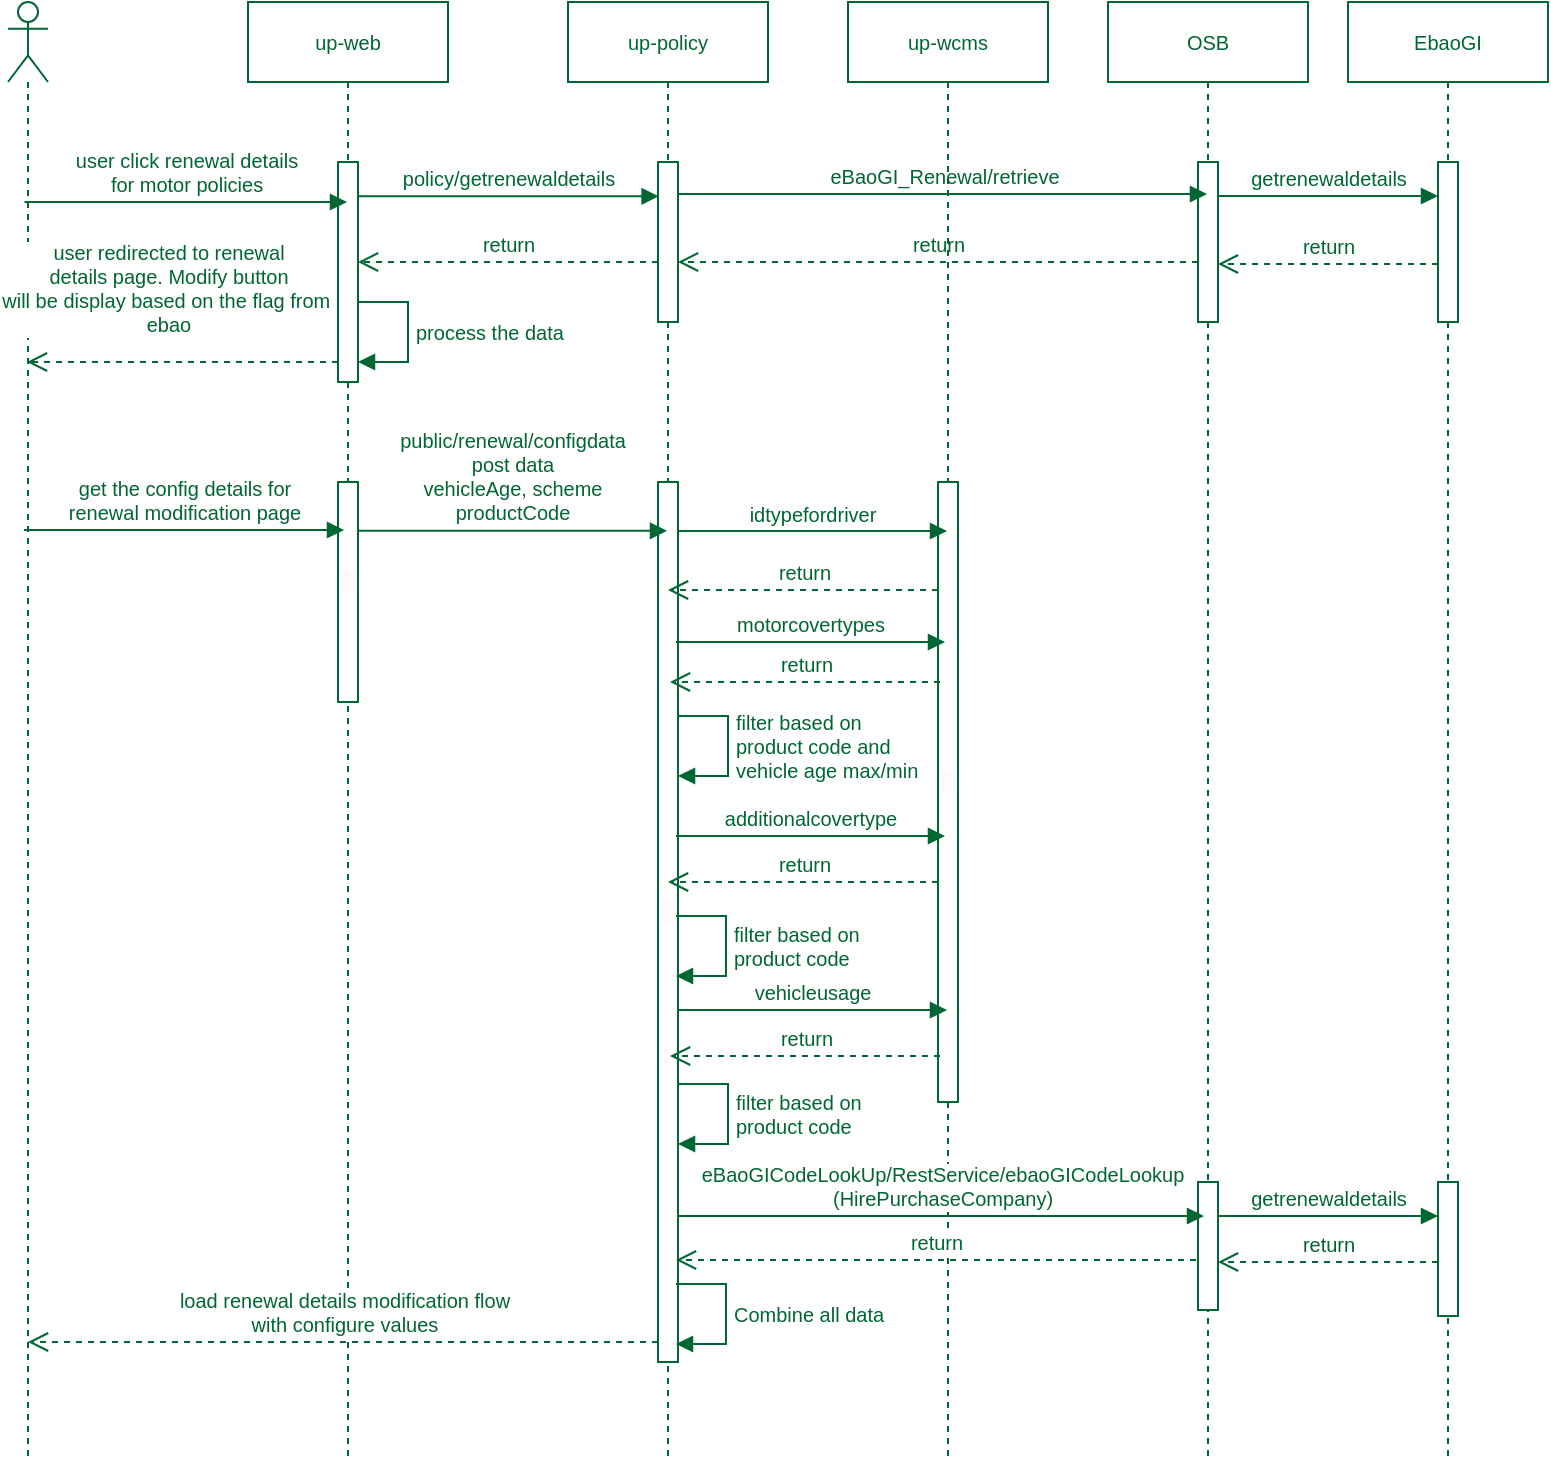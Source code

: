 <mxfile version="23.0.2" type="github">
  <diagram name="Page-1" id="ukA0F4SWRje2rj7lY2_e">
    <mxGraphModel dx="1079" dy="550" grid="1" gridSize="10" guides="1" tooltips="1" connect="1" arrows="1" fold="1" page="1" pageScale="1" pageWidth="850" pageHeight="1100" math="0" shadow="0">
      <root>
        <mxCell id="0" />
        <mxCell id="1" parent="0" />
        <mxCell id="ESVSbIxXklOT70kNcV42-1" value="" style="shape=umlLifeline;perimeter=lifelinePerimeter;whiteSpace=wrap;html=1;container=1;dropTarget=0;collapsible=0;recursiveResize=0;outlineConnect=0;portConstraint=eastwest;newEdgeStyle={&quot;curved&quot;:0,&quot;rounded&quot;:0};participant=umlActor;fontSize=10;fontColor=#006633;strokeColor=#006633;" parent="1" vertex="1">
          <mxGeometry x="70" y="80" width="20" height="730" as="geometry" />
        </mxCell>
        <mxCell id="ESVSbIxXklOT70kNcV42-3" value="OSB" style="shape=umlLifeline;perimeter=lifelinePerimeter;whiteSpace=wrap;html=1;container=1;dropTarget=0;collapsible=0;recursiveResize=0;outlineConnect=0;portConstraint=eastwest;newEdgeStyle={&quot;curved&quot;:0,&quot;rounded&quot;:0};fontSize=10;fontColor=#006633;strokeColor=#006633;" parent="1" vertex="1">
          <mxGeometry x="620" y="80" width="100" height="730" as="geometry" />
        </mxCell>
        <mxCell id="wgJ0XbnM3YGV2N-beF-w-2" value="" style="html=1;points=[[0,0,0,0,5],[0,1,0,0,-5],[1,0,0,0,5],[1,1,0,0,-5]];perimeter=orthogonalPerimeter;outlineConnect=0;targetShapes=umlLifeline;portConstraint=eastwest;newEdgeStyle={&quot;curved&quot;:0,&quot;rounded&quot;:0};fontSize=10;fontColor=#006633;strokeColor=#006633;" parent="ESVSbIxXklOT70kNcV42-3" vertex="1">
          <mxGeometry x="45" y="80" width="10" height="80" as="geometry" />
        </mxCell>
        <mxCell id="Iozy2Il5neqRcBYpykL1-22" value="" style="html=1;points=[[0,0,0,0,5],[0,1,0,0,-5],[1,0,0,0,5],[1,1,0,0,-5]];perimeter=orthogonalPerimeter;outlineConnect=0;targetShapes=umlLifeline;portConstraint=eastwest;newEdgeStyle={&quot;curved&quot;:0,&quot;rounded&quot;:0};fontSize=10;fontColor=#006633;strokeColor=#006633;" vertex="1" parent="ESVSbIxXklOT70kNcV42-3">
          <mxGeometry x="45" y="590" width="10" height="64" as="geometry" />
        </mxCell>
        <mxCell id="ESVSbIxXklOT70kNcV42-4" value="EbaoGI" style="shape=umlLifeline;perimeter=lifelinePerimeter;whiteSpace=wrap;html=1;container=1;dropTarget=0;collapsible=0;recursiveResize=0;outlineConnect=0;portConstraint=eastwest;newEdgeStyle={&quot;curved&quot;:0,&quot;rounded&quot;:0};fontSize=10;fontColor=#006633;strokeColor=#006633;" parent="1" vertex="1">
          <mxGeometry x="740" y="80" width="100" height="730" as="geometry" />
        </mxCell>
        <mxCell id="wgJ0XbnM3YGV2N-beF-w-3" value="" style="html=1;points=[[0,0,0,0,5],[0,1,0,0,-5],[1,0,0,0,5],[1,1,0,0,-5]];perimeter=orthogonalPerimeter;outlineConnect=0;targetShapes=umlLifeline;portConstraint=eastwest;newEdgeStyle={&quot;curved&quot;:0,&quot;rounded&quot;:0};fontSize=10;fontColor=#006633;strokeColor=#006633;" parent="ESVSbIxXklOT70kNcV42-4" vertex="1">
          <mxGeometry x="45" y="80" width="10" height="80" as="geometry" />
        </mxCell>
        <mxCell id="Iozy2Il5neqRcBYpykL1-19" value="" style="html=1;points=[[0,0,0,0,5],[0,1,0,0,-5],[1,0,0,0,5],[1,1,0,0,-5]];perimeter=orthogonalPerimeter;outlineConnect=0;targetShapes=umlLifeline;portConstraint=eastwest;newEdgeStyle={&quot;curved&quot;:0,&quot;rounded&quot;:0};fontSize=10;fontColor=#006633;strokeColor=#006633;" vertex="1" parent="ESVSbIxXklOT70kNcV42-4">
          <mxGeometry x="45" y="590" width="10" height="67" as="geometry" />
        </mxCell>
        <mxCell id="Iozy2Il5neqRcBYpykL1-21" value="return" style="html=1;verticalAlign=bottom;endArrow=open;dashed=1;endSize=8;curved=0;rounded=0;fontSize=10;fontColor=#006633;strokeColor=#006633;" edge="1" parent="ESVSbIxXklOT70kNcV42-4">
          <mxGeometry relative="1" as="geometry">
            <mxPoint x="45" y="630" as="sourcePoint" />
            <mxPoint x="-65" y="630" as="targetPoint" />
          </mxGeometry>
        </mxCell>
        <mxCell id="ESVSbIxXklOT70kNcV42-5" value="up-web" style="shape=umlLifeline;perimeter=lifelinePerimeter;whiteSpace=wrap;html=1;container=1;dropTarget=0;collapsible=0;recursiveResize=0;outlineConnect=0;portConstraint=eastwest;newEdgeStyle={&quot;curved&quot;:0,&quot;rounded&quot;:0};fontSize=10;fontColor=#006633;strokeColor=#006633;" parent="1" vertex="1">
          <mxGeometry x="190" y="80" width="100" height="730" as="geometry" />
        </mxCell>
        <mxCell id="ESVSbIxXklOT70kNcV42-8" value="" style="html=1;points=[[0,0,0,0,5],[0,1,0,0,-5],[1,0,0,0,5],[1,1,0,0,-5]];perimeter=orthogonalPerimeter;outlineConnect=0;targetShapes=umlLifeline;portConstraint=eastwest;newEdgeStyle={&quot;curved&quot;:0,&quot;rounded&quot;:0};fontSize=10;fontColor=#006633;strokeColor=#006633;" parent="ESVSbIxXklOT70kNcV42-5" vertex="1">
          <mxGeometry x="45" y="80" width="10" height="110" as="geometry" />
        </mxCell>
        <mxCell id="wgJ0XbnM3YGV2N-beF-w-13" value="process the data" style="html=1;align=left;spacingLeft=2;endArrow=block;rounded=0;edgeStyle=orthogonalEdgeStyle;curved=0;rounded=0;fontSize=10;fontColor=#006633;strokeColor=#006633;" parent="ESVSbIxXklOT70kNcV42-5" source="ESVSbIxXklOT70kNcV42-8" target="ESVSbIxXklOT70kNcV42-8" edge="1">
          <mxGeometry relative="1" as="geometry">
            <mxPoint x="90" y="150" as="sourcePoint" />
            <Array as="points">
              <mxPoint x="80" y="150" />
              <mxPoint x="80" y="180" />
            </Array>
            <mxPoint x="95" y="180" as="targetPoint" />
          </mxGeometry>
        </mxCell>
        <mxCell id="wgJ0XbnM3YGV2N-beF-w-14" value="&#xa;&lt;span style=&quot;font-family: monospace; font-size: 10px; font-style: normal; font-variant-ligatures: normal; font-variant-caps: normal; font-weight: 400; letter-spacing: normal; orphans: 2; text-align: start; text-indent: 0px; text-transform: none; widows: 2; word-spacing: 0px; -webkit-text-stroke-width: 0px; background-color: rgb(251, 251, 251); text-decoration-thickness: initial; text-decoration-style: initial; text-decoration-color: initial; float: none; display: inline !important;&quot;&gt;&amp;nbsp;&lt;/span&gt;&#xa;&#xa;" style="html=1;points=[[0,0,0,0,5],[0,1,0,0,-5],[1,0,0,0,5],[1,1,0,0,-5]];perimeter=orthogonalPerimeter;outlineConnect=0;targetShapes=umlLifeline;portConstraint=eastwest;newEdgeStyle={&quot;curved&quot;:0,&quot;rounded&quot;:0};fontSize=10;fontColor=#006633;strokeColor=#006633;" parent="ESVSbIxXklOT70kNcV42-5" vertex="1">
          <mxGeometry x="45" y="240" width="10" height="110" as="geometry" />
        </mxCell>
        <mxCell id="ESVSbIxXklOT70kNcV42-6" value="up-policy" style="shape=umlLifeline;perimeter=lifelinePerimeter;whiteSpace=wrap;html=1;container=1;dropTarget=0;collapsible=0;recursiveResize=0;outlineConnect=0;portConstraint=eastwest;newEdgeStyle={&quot;curved&quot;:0,&quot;rounded&quot;:0};fontSize=10;fontColor=#006633;strokeColor=#006633;" parent="1" vertex="1">
          <mxGeometry x="350" y="80" width="100" height="730" as="geometry" />
        </mxCell>
        <mxCell id="wgJ0XbnM3YGV2N-beF-w-1" value="" style="html=1;points=[[0,0,0,0,5],[0,1,0,0,-5],[1,0,0,0,5],[1,1,0,0,-5]];perimeter=orthogonalPerimeter;outlineConnect=0;targetShapes=umlLifeline;portConstraint=eastwest;newEdgeStyle={&quot;curved&quot;:0,&quot;rounded&quot;:0};fontSize=10;fontColor=#006633;strokeColor=#006633;" parent="ESVSbIxXklOT70kNcV42-6" vertex="1">
          <mxGeometry x="45" y="80" width="10" height="80" as="geometry" />
        </mxCell>
        <mxCell id="wgJ0XbnM3YGV2N-beF-w-16" value="&#xa;&lt;span style=&quot;font-family: monospace; font-size: 10px; font-style: normal; font-variant-ligatures: normal; font-variant-caps: normal; font-weight: 400; letter-spacing: normal; orphans: 2; text-align: start; text-indent: 0px; text-transform: none; widows: 2; word-spacing: 0px; -webkit-text-stroke-width: 0px; background-color: rgb(251, 251, 251); text-decoration-thickness: initial; text-decoration-style: initial; text-decoration-color: initial; float: none; display: inline !important;&quot;&gt;&amp;nbsp;&lt;/span&gt;&#xa;&#xa;" style="html=1;points=[[0,0,0,0,5],[0,1,0,0,-5],[1,0,0,0,5],[1,1,0,0,-5]];perimeter=orthogonalPerimeter;outlineConnect=0;targetShapes=umlLifeline;portConstraint=eastwest;newEdgeStyle={&quot;curved&quot;:0,&quot;rounded&quot;:0};fontSize=10;fontColor=#006633;strokeColor=#006633;" parent="ESVSbIxXklOT70kNcV42-6" vertex="1">
          <mxGeometry x="45" y="240" width="10" height="440" as="geometry" />
        </mxCell>
        <mxCell id="ESVSbIxXklOT70kNcV42-7" value="&lt;font style=&quot;font-size: 10px;&quot;&gt;user click renewal details&lt;br style=&quot;font-size: 10px;&quot;&gt;for motor policies&lt;/font&gt;" style="html=1;verticalAlign=bottom;endArrow=block;curved=0;rounded=0;fontSize=10;fontColor=#006633;strokeColor=#006633;" parent="1" target="ESVSbIxXklOT70kNcV42-5" edge="1">
          <mxGeometry width="80" relative="1" as="geometry">
            <mxPoint x="78.278" y="180" as="sourcePoint" />
            <mxPoint x="200" y="180" as="targetPoint" />
          </mxGeometry>
        </mxCell>
        <mxCell id="wgJ0XbnM3YGV2N-beF-w-4" value="policy/getrenewaldetails" style="html=1;verticalAlign=bottom;endArrow=block;curved=0;rounded=0;fontSize=10;entryX=0.453;entryY=0.181;entryDx=0;entryDy=0;entryPerimeter=0;fontColor=#006633;strokeColor=#006633;" parent="1" edge="1">
          <mxGeometry width="80" relative="1" as="geometry">
            <mxPoint x="245" y="177.13" as="sourcePoint" />
            <mxPoint x="395.3" y="177.13" as="targetPoint" />
          </mxGeometry>
        </mxCell>
        <mxCell id="wgJ0XbnM3YGV2N-beF-w-5" value="eBaoGI_Renewal/retrieve" style="html=1;verticalAlign=bottom;endArrow=block;curved=0;rounded=0;fontSize=10;fontColor=#006633;strokeColor=#006633;" parent="1" target="ESVSbIxXklOT70kNcV42-3" edge="1">
          <mxGeometry width="80" relative="1" as="geometry">
            <mxPoint x="405" y="176" as="sourcePoint" />
            <mxPoint x="610" y="176" as="targetPoint" />
          </mxGeometry>
        </mxCell>
        <mxCell id="wgJ0XbnM3YGV2N-beF-w-6" value="getrenewaldetails" style="html=1;verticalAlign=bottom;endArrow=block;curved=0;rounded=0;fontSize=10;fontColor=#006633;strokeColor=#006633;" parent="1" edge="1">
          <mxGeometry width="80" relative="1" as="geometry">
            <mxPoint x="675" y="177" as="sourcePoint" />
            <mxPoint x="785" y="177" as="targetPoint" />
          </mxGeometry>
        </mxCell>
        <mxCell id="wgJ0XbnM3YGV2N-beF-w-7" value="return" style="html=1;verticalAlign=bottom;endArrow=open;dashed=1;endSize=8;curved=0;rounded=0;fontSize=10;fontColor=#006633;strokeColor=#006633;" parent="1" source="wgJ0XbnM3YGV2N-beF-w-1" edge="1">
          <mxGeometry relative="1" as="geometry">
            <mxPoint x="360" y="220" as="sourcePoint" />
            <mxPoint x="245" y="210.0" as="targetPoint" />
          </mxGeometry>
        </mxCell>
        <mxCell id="wgJ0XbnM3YGV2N-beF-w-8" value="return" style="html=1;verticalAlign=bottom;endArrow=open;dashed=1;endSize=8;curved=0;rounded=0;fontSize=10;fontColor=#006633;strokeColor=#006633;" parent="1" source="wgJ0XbnM3YGV2N-beF-w-2" edge="1">
          <mxGeometry relative="1" as="geometry">
            <mxPoint x="535" y="210" as="sourcePoint" />
            <mxPoint x="405" y="210" as="targetPoint" />
          </mxGeometry>
        </mxCell>
        <mxCell id="wgJ0XbnM3YGV2N-beF-w-9" value="return" style="html=1;verticalAlign=bottom;endArrow=open;dashed=1;endSize=8;curved=0;rounded=0;fontSize=10;fontColor=#006633;strokeColor=#006633;" parent="1" edge="1">
          <mxGeometry relative="1" as="geometry">
            <mxPoint x="785" y="211" as="sourcePoint" />
            <mxPoint x="675" y="211" as="targetPoint" />
          </mxGeometry>
        </mxCell>
        <mxCell id="wgJ0XbnM3YGV2N-beF-w-10" value="user redirected to renewal&lt;br style=&quot;font-size: 10px;&quot;&gt;details page. Modify button&lt;br style=&quot;font-size: 10px;&quot;&gt;will be display based on the flag from&amp;nbsp;&lt;br style=&quot;font-size: 10px;&quot;&gt;ebao" style="html=1;verticalAlign=bottom;endArrow=open;dashed=1;endSize=8;curved=0;rounded=0;fontSize=10;fontColor=#006633;strokeColor=#006633;" parent="1" edge="1">
          <mxGeometry x="0.093" y="-10" relative="1" as="geometry">
            <mxPoint x="235" y="260" as="sourcePoint" />
            <mxPoint x="79.5" y="260" as="targetPoint" />
            <mxPoint as="offset" />
          </mxGeometry>
        </mxCell>
        <mxCell id="wgJ0XbnM3YGV2N-beF-w-15" value="get the config details for&lt;br style=&quot;font-size: 10px;&quot;&gt;renewal modification page" style="html=1;verticalAlign=bottom;endArrow=block;curved=0;rounded=0;fontSize=10;fontColor=#006633;strokeColor=#006633;" parent="1" edge="1">
          <mxGeometry x="-0.002" width="80" relative="1" as="geometry">
            <mxPoint x="78" y="344" as="sourcePoint" />
            <mxPoint x="238" y="344" as="targetPoint" />
            <mxPoint as="offset" />
          </mxGeometry>
        </mxCell>
        <mxCell id="wgJ0XbnM3YGV2N-beF-w-17" value="up-wcms" style="shape=umlLifeline;perimeter=lifelinePerimeter;whiteSpace=wrap;html=1;container=1;dropTarget=0;collapsible=0;recursiveResize=0;outlineConnect=0;portConstraint=eastwest;newEdgeStyle={&quot;curved&quot;:0,&quot;rounded&quot;:0};fontSize=10;fontColor=#006633;strokeColor=#006633;" parent="1" vertex="1">
          <mxGeometry x="490" y="80" width="100" height="730" as="geometry" />
        </mxCell>
        <mxCell id="wgJ0XbnM3YGV2N-beF-w-19" value="&#xa;&lt;span style=&quot;font-family: monospace; font-size: 10px; font-style: normal; font-variant-ligatures: normal; font-variant-caps: normal; font-weight: 400; letter-spacing: normal; orphans: 2; text-align: start; text-indent: 0px; text-transform: none; widows: 2; word-spacing: 0px; -webkit-text-stroke-width: 0px; background-color: rgb(251, 251, 251); text-decoration-thickness: initial; text-decoration-style: initial; text-decoration-color: initial; float: none; display: inline !important;&quot;&gt;&amp;nbsp;&lt;/span&gt;&#xa;&#xa;" style="html=1;points=[[0,0,0,0,5],[0,1,0,0,-5],[1,0,0,0,5],[1,1,0,0,-5]];perimeter=orthogonalPerimeter;outlineConnect=0;targetShapes=umlLifeline;portConstraint=eastwest;newEdgeStyle={&quot;curved&quot;:0,&quot;rounded&quot;:0};fontSize=10;fontColor=#006633;strokeColor=#006633;" parent="wgJ0XbnM3YGV2N-beF-w-17" vertex="1">
          <mxGeometry x="45" y="240" width="10" height="310" as="geometry" />
        </mxCell>
        <mxCell id="wgJ0XbnM3YGV2N-beF-w-20" value="public/renewal/configdata&lt;br style=&quot;font-size: 10px;&quot;&gt;post data&lt;br style=&quot;font-size: 10px;&quot;&gt;vehicleAge, scheme&lt;br style=&quot;font-size: 10px;&quot;&gt;productCode" style="html=1;verticalAlign=bottom;endArrow=block;curved=0;rounded=0;fontSize=10;fontColor=#006633;strokeColor=#006633;" parent="1" edge="1">
          <mxGeometry x="-0.002" width="80" relative="1" as="geometry">
            <mxPoint x="245" y="344.38" as="sourcePoint" />
            <mxPoint x="399.5" y="344.38" as="targetPoint" />
            <mxPoint as="offset" />
          </mxGeometry>
        </mxCell>
        <mxCell id="Iozy2Il5neqRcBYpykL1-1" value="idtypefordriver" style="html=1;verticalAlign=bottom;endArrow=block;curved=0;rounded=0;fontSize=10;fontColor=#006633;strokeColor=#006633;" edge="1" parent="1">
          <mxGeometry x="-0.002" width="80" relative="1" as="geometry">
            <mxPoint x="405" y="344.5" as="sourcePoint" />
            <mxPoint x="539.5" y="344.5" as="targetPoint" />
            <mxPoint as="offset" />
          </mxGeometry>
        </mxCell>
        <mxCell id="Iozy2Il5neqRcBYpykL1-2" value="return" style="html=1;verticalAlign=bottom;endArrow=open;dashed=1;endSize=8;curved=0;rounded=0;fontSize=10;fontColor=#006633;strokeColor=#006633;" edge="1" parent="1">
          <mxGeometry relative="1" as="geometry">
            <mxPoint x="535" y="374.0" as="sourcePoint" />
            <mxPoint x="400" y="374.0" as="targetPoint" />
          </mxGeometry>
        </mxCell>
        <mxCell id="Iozy2Il5neqRcBYpykL1-3" value="motorcovertypes" style="html=1;verticalAlign=bottom;endArrow=block;curved=0;rounded=0;fontSize=10;fontColor=#006633;strokeColor=#006633;" edge="1" parent="1">
          <mxGeometry x="-0.002" width="80" relative="1" as="geometry">
            <mxPoint x="404" y="400" as="sourcePoint" />
            <mxPoint x="538.5" y="400" as="targetPoint" />
            <mxPoint as="offset" />
          </mxGeometry>
        </mxCell>
        <mxCell id="Iozy2Il5neqRcBYpykL1-7" value="filter based on&amp;nbsp;&lt;br&gt;product code and&amp;nbsp;&lt;br&gt;vehicle age max/min" style="html=1;align=left;spacingLeft=2;endArrow=block;rounded=0;edgeStyle=orthogonalEdgeStyle;curved=0;rounded=0;fontSize=10;fontColor=#006633;strokeColor=#006633;" edge="1" parent="1">
          <mxGeometry relative="1" as="geometry">
            <mxPoint x="405" y="437" as="sourcePoint" />
            <Array as="points">
              <mxPoint x="430" y="437" />
              <mxPoint x="430" y="467" />
            </Array>
            <mxPoint x="405" y="467" as="targetPoint" />
          </mxGeometry>
        </mxCell>
        <mxCell id="Iozy2Il5neqRcBYpykL1-8" value="additionalcovertype" style="html=1;verticalAlign=bottom;endArrow=block;curved=0;rounded=0;fontSize=10;fontColor=#006633;strokeColor=#006633;" edge="1" parent="1">
          <mxGeometry x="-0.002" width="80" relative="1" as="geometry">
            <mxPoint x="404" y="497" as="sourcePoint" />
            <mxPoint x="538.5" y="497" as="targetPoint" />
            <mxPoint as="offset" />
          </mxGeometry>
        </mxCell>
        <mxCell id="Iozy2Il5neqRcBYpykL1-10" value="return" style="html=1;verticalAlign=bottom;endArrow=open;dashed=1;endSize=8;curved=0;rounded=0;fontSize=10;fontColor=#006633;strokeColor=#006633;" edge="1" parent="1">
          <mxGeometry relative="1" as="geometry">
            <mxPoint x="536" y="420.0" as="sourcePoint" />
            <mxPoint x="401" y="420.0" as="targetPoint" />
          </mxGeometry>
        </mxCell>
        <mxCell id="Iozy2Il5neqRcBYpykL1-11" value="filter based on&amp;nbsp;&lt;br&gt;product code" style="html=1;align=left;spacingLeft=2;endArrow=block;rounded=0;edgeStyle=orthogonalEdgeStyle;curved=0;rounded=0;fontSize=10;fontColor=#006633;strokeColor=#006633;" edge="1" parent="1">
          <mxGeometry relative="1" as="geometry">
            <mxPoint x="404" y="537" as="sourcePoint" />
            <Array as="points">
              <mxPoint x="429" y="537" />
              <mxPoint x="429" y="567" />
            </Array>
            <mxPoint x="404" y="567" as="targetPoint" />
          </mxGeometry>
        </mxCell>
        <mxCell id="Iozy2Il5neqRcBYpykL1-12" value="return" style="html=1;verticalAlign=bottom;endArrow=open;dashed=1;endSize=8;curved=0;rounded=0;fontSize=10;fontColor=#006633;strokeColor=#006633;" edge="1" parent="1">
          <mxGeometry relative="1" as="geometry">
            <mxPoint x="535" y="520.0" as="sourcePoint" />
            <mxPoint x="400" y="520.0" as="targetPoint" />
          </mxGeometry>
        </mxCell>
        <mxCell id="Iozy2Il5neqRcBYpykL1-13" value="vehicleusage" style="html=1;verticalAlign=bottom;endArrow=block;curved=0;rounded=0;fontSize=10;fontColor=#006633;strokeColor=#006633;" edge="1" parent="1">
          <mxGeometry x="-0.004" width="80" relative="1" as="geometry">
            <mxPoint x="405" y="584" as="sourcePoint" />
            <mxPoint x="539.5" y="584" as="targetPoint" />
            <mxPoint as="offset" />
          </mxGeometry>
        </mxCell>
        <mxCell id="Iozy2Il5neqRcBYpykL1-14" value="filter based on&amp;nbsp;&lt;br&gt;product code" style="html=1;align=left;spacingLeft=2;endArrow=block;rounded=0;edgeStyle=orthogonalEdgeStyle;curved=0;rounded=0;fontSize=10;fontColor=#006633;strokeColor=#006633;" edge="1" parent="1">
          <mxGeometry relative="1" as="geometry">
            <mxPoint x="405" y="621" as="sourcePoint" />
            <Array as="points">
              <mxPoint x="430" y="621" />
              <mxPoint x="430" y="651" />
            </Array>
            <mxPoint x="405" y="651" as="targetPoint" />
          </mxGeometry>
        </mxCell>
        <mxCell id="Iozy2Il5neqRcBYpykL1-15" value="return" style="html=1;verticalAlign=bottom;endArrow=open;dashed=1;endSize=8;curved=0;rounded=0;fontSize=10;fontColor=#006633;strokeColor=#006633;" edge="1" parent="1">
          <mxGeometry relative="1" as="geometry">
            <mxPoint x="536" y="607.0" as="sourcePoint" />
            <mxPoint x="401" y="607.0" as="targetPoint" />
          </mxGeometry>
        </mxCell>
        <mxCell id="Iozy2Il5neqRcBYpykL1-23" value="eBaoGICodeLookUp/RestService/ebaoGICodeLookup&lt;br&gt;(HirePurchaseCompany)" style="html=1;verticalAlign=bottom;endArrow=block;curved=0;rounded=0;fontSize=10;fontColor=#006633;strokeColor=#006633;" edge="1" parent="1" source="wgJ0XbnM3YGV2N-beF-w-16">
          <mxGeometry width="80" relative="1" as="geometry">
            <mxPoint x="440" y="687" as="sourcePoint" />
            <mxPoint x="668" y="687" as="targetPoint" />
          </mxGeometry>
        </mxCell>
        <mxCell id="Iozy2Il5neqRcBYpykL1-24" value="return" style="html=1;verticalAlign=bottom;endArrow=open;dashed=1;endSize=8;curved=0;rounded=0;fontSize=10;fontColor=#006633;strokeColor=#006633;" edge="1" parent="1">
          <mxGeometry relative="1" as="geometry">
            <mxPoint x="664" y="709" as="sourcePoint" />
            <mxPoint x="404" y="709" as="targetPoint" />
          </mxGeometry>
        </mxCell>
        <mxCell id="Iozy2Il5neqRcBYpykL1-20" value="getrenewaldetails" style="html=1;verticalAlign=bottom;endArrow=block;curved=0;rounded=0;fontSize=10;fontColor=#006633;strokeColor=#006633;" edge="1" parent="1">
          <mxGeometry width="80" relative="1" as="geometry">
            <mxPoint x="675" y="687" as="sourcePoint" />
            <mxPoint x="785" y="687" as="targetPoint" />
          </mxGeometry>
        </mxCell>
        <mxCell id="Iozy2Il5neqRcBYpykL1-26" value="Combine all data" style="html=1;align=left;spacingLeft=2;endArrow=block;rounded=0;edgeStyle=orthogonalEdgeStyle;curved=0;rounded=0;fontSize=10;fontColor=#006633;strokeColor=#006633;" edge="1" parent="1">
          <mxGeometry relative="1" as="geometry">
            <mxPoint x="404" y="721" as="sourcePoint" />
            <Array as="points">
              <mxPoint x="429" y="721" />
              <mxPoint x="429" y="751" />
            </Array>
            <mxPoint x="404" y="751" as="targetPoint" />
          </mxGeometry>
        </mxCell>
        <mxCell id="Iozy2Il5neqRcBYpykL1-27" value="load renewal details modification flow&lt;br&gt;with configure values" style="html=1;verticalAlign=bottom;endArrow=open;dashed=1;endSize=8;curved=0;rounded=0;fontSize=10;fontColor=#006633;strokeColor=#006633;" edge="1" parent="1" source="wgJ0XbnM3YGV2N-beF-w-16">
          <mxGeometry relative="1" as="geometry">
            <mxPoint x="340" y="750" as="sourcePoint" />
            <mxPoint x="80" y="750" as="targetPoint" />
          </mxGeometry>
        </mxCell>
      </root>
    </mxGraphModel>
  </diagram>
</mxfile>
